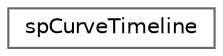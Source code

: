digraph "类继承关系图"
{
 // LATEX_PDF_SIZE
  bgcolor="transparent";
  edge [fontname=Helvetica,fontsize=10,labelfontname=Helvetica,labelfontsize=10];
  node [fontname=Helvetica,fontsize=10,shape=box,height=0.2,width=0.4];
  rankdir="LR";
  Node0 [id="Node000000",label="spCurveTimeline",height=0.2,width=0.4,color="grey40", fillcolor="white", style="filled",URL="$structsp_curve_timeline.html",tooltip=" "];
}
